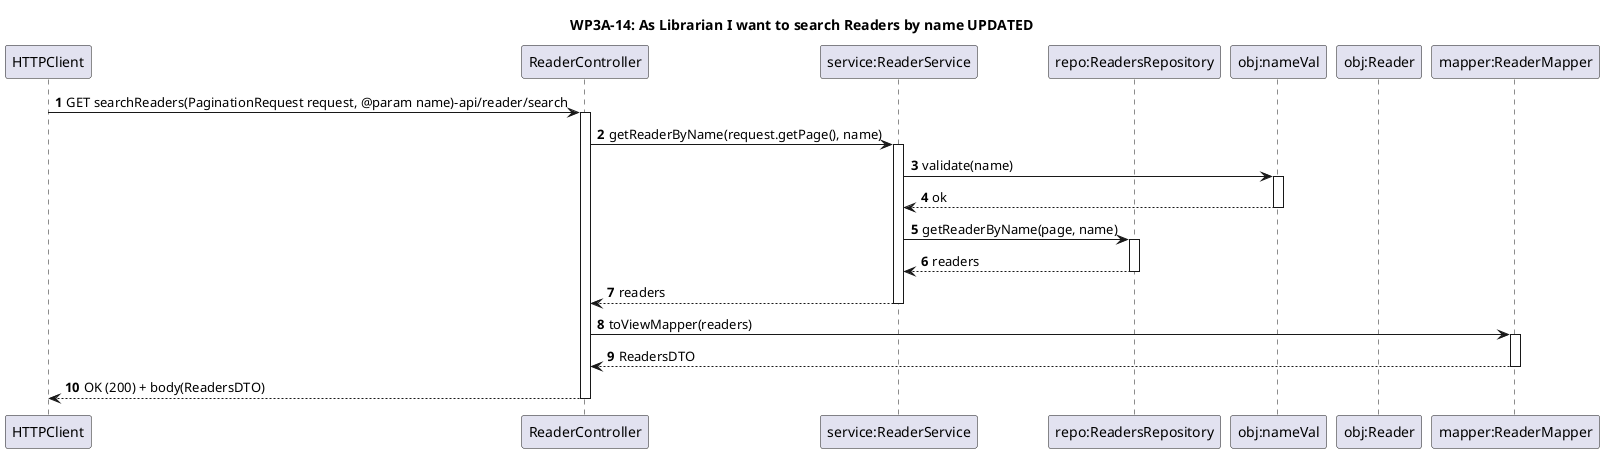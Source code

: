 @startuml
'https://plantuml.com/sequence-diagram
title WP3A-14: As Librarian I want to search Readers by name UPDATED

autonumber
autoactivate on

participant "HTTPClient" as http
participant "ReaderController" as controller
participant "service:ReaderService" as service
participant "repo:ReadersRepository" as repo
participant "obj:nameVal" as val
participant "obj:Reader" as obj
participant "mapper:ReaderMapper" as mapper


http -> controller: GET searchReaders(PaginationRequest request, @param name)-api/reader/search

controller -> service:getReaderByName(request.getPage(), name)

service -> val: validate(name)
val --> service: ok

service -> repo: getReaderByName(page, name)
repo --> service: readers

service --> controller: readers

controller -> mapper: toViewMapper(readers)
mapper --> controller: ReadersDTO
controller --> http: OK (200) + body(ReadersDTO)



@enduml